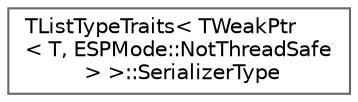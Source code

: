 digraph "Graphical Class Hierarchy"
{
 // INTERACTIVE_SVG=YES
 // LATEX_PDF_SIZE
  bgcolor="transparent";
  edge [fontname=Helvetica,fontsize=10,labelfontname=Helvetica,labelfontsize=10];
  node [fontname=Helvetica,fontsize=10,shape=box,height=0.2,width=0.4];
  rankdir="LR";
  Node0 [id="Node000000",label="TListTypeTraits\< TWeakPtr\l\< T, ESPMode::NotThreadSafe\l \> \>::SerializerType",height=0.2,width=0.4,color="grey40", fillcolor="white", style="filled",URL="$dd/da7/classTListTypeTraits_3_01TWeakPtr_3_01T_00_01ESPMode_1_1NotThreadSafe_01_4_01_4_1_1SerializerType.html",tooltip=" "];
}
